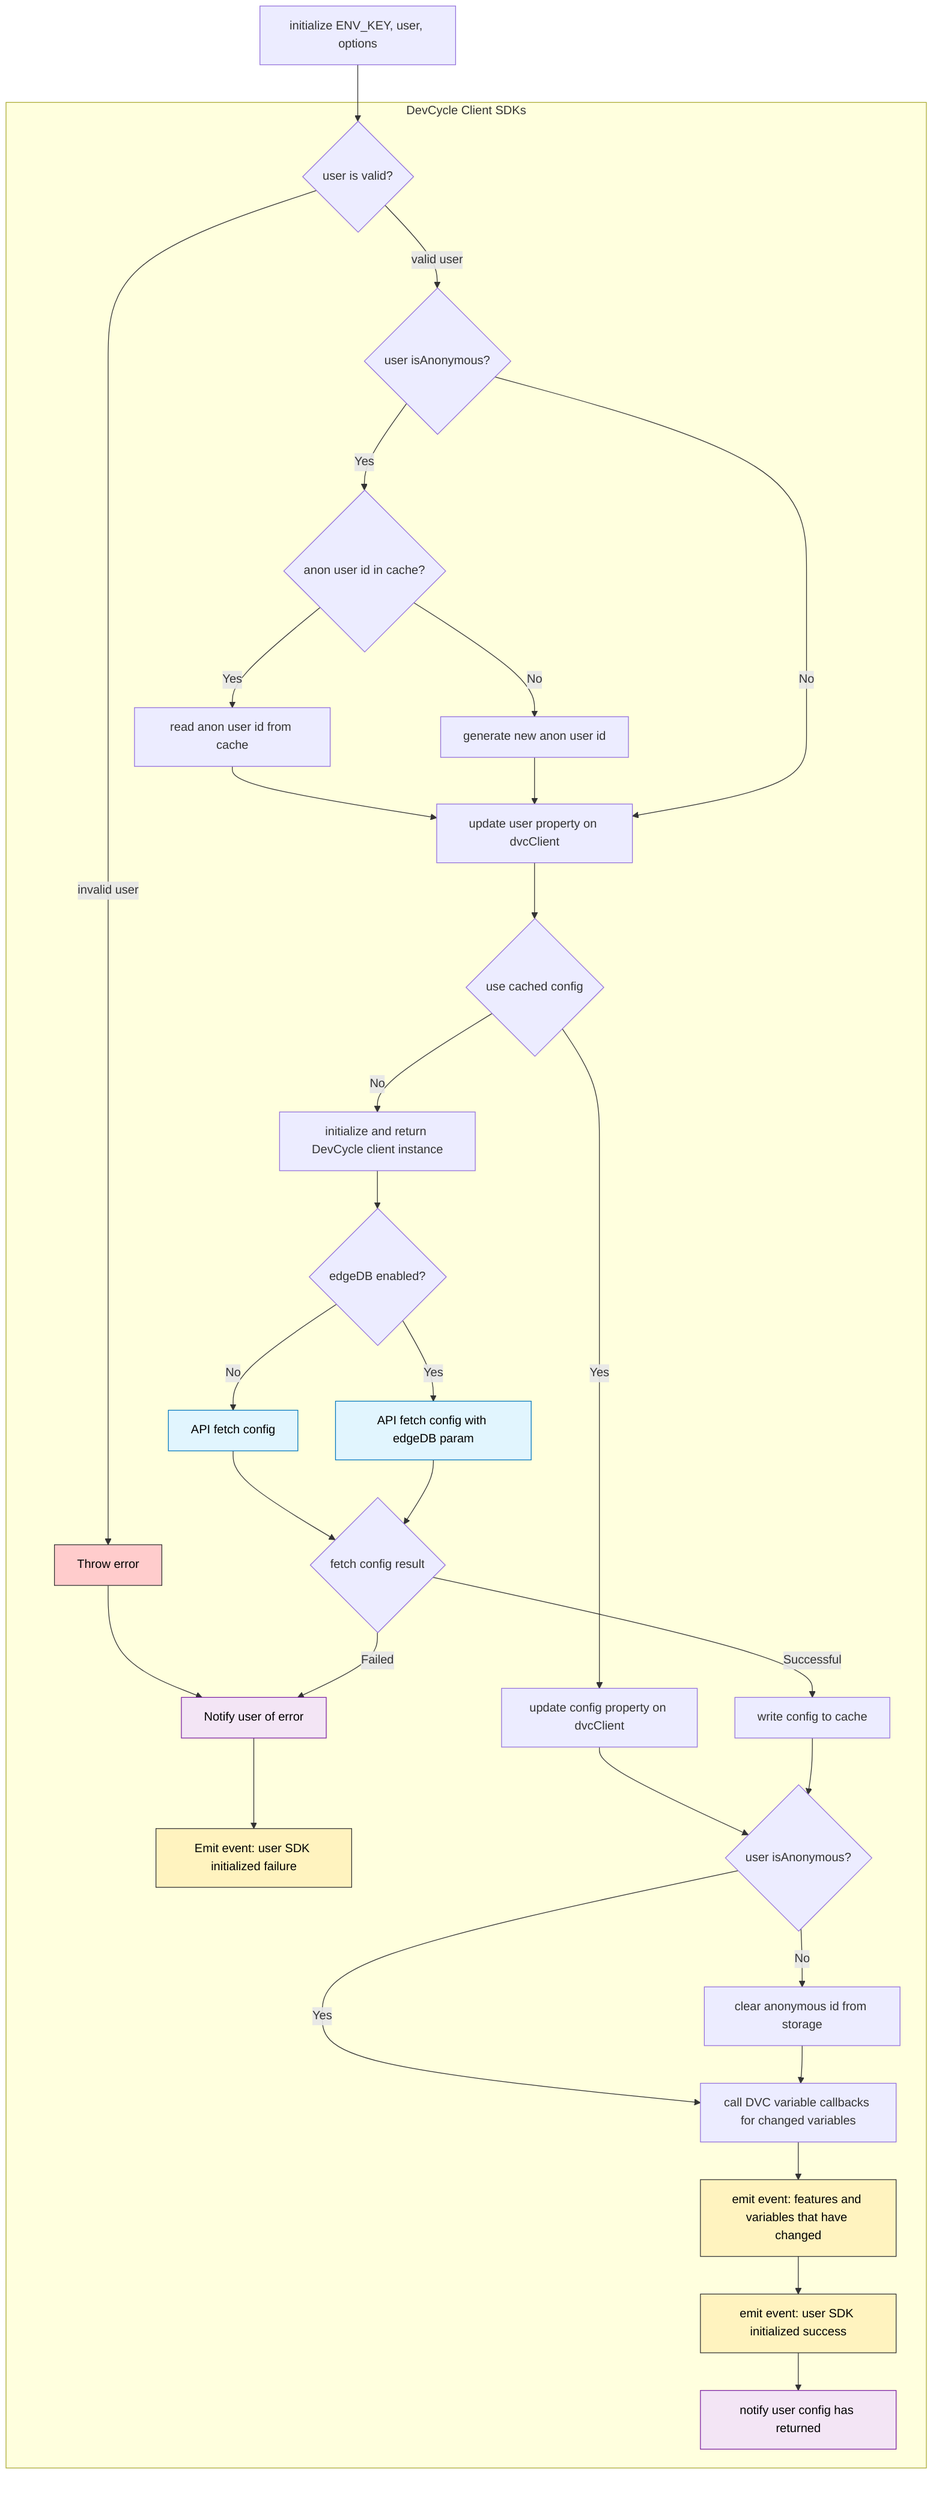 flowchart TD
  A[initialize ENV_KEY, user, options]
  subgraph DevCycle Client SDKs
    direction TB
    B{user is valid?}

    B -->|invalid user| E[Throw error]
    E --> NF[Notify user of error]
    NF --> EF[Emit event: user SDK initialized failure]

    B -->|valid user| C{user isAnonymous?}
 
    C -->|Yes| C1{anon user id in cache?}
    C1 -->|Yes| C2[read anon user id from cache]
    C1 -->|No| C3[generate new anon user id]
    C2 --> D[update user property on dvcClient]
    C3 --> D

    C -->|No| D[update user property on dvcClient]

    D --> EC{use cached config}
    EC -->|Yes| UC[update config property on dvcClient]
    UC --> AN
    EC -->|No| IR[initialize and return DevCycle client instance]

    IR --> ED{edgeDB enabled?}
    ED -->|Yes| F2[API fetch config with edgeDB param]
    ED -->|No| F1[API fetch config]

    F1 --> R{fetch config result}
    F2 --> R

    R -->|Successful| WC[write config to cache]
    R -->|Failed| NF

    WC --> AN{user isAnonymous?}
    AN -->|No| CLR[clear anonymous id from storage]
    AN -->|Yes| CB

    CLR --> CB[call DVC variable callbacks for changed variables]
    CB --> EV[emit event: features and variables that have changed]
    EV --> ES[emit event: user SDK initialized success]
    ES --> NR[notify user config has returned]
  end
  A --> B
  
  %% Style: emit event nodes
  classDef emitEvent fill:#fff3bf,stroke:#333,color:#000;
  class EF,EV,ES emitEvent;
  
  %% Style: error nodes
  classDef errorNode fill:#ffcccc,stroke:#333,color:#000;
  class E errorNode;
  
  %% Style: API call nodes
  classDef apiCall fill:#e1f5fe,stroke:#0277bd,color:#000;
  class F1,F2 apiCall;
  
  %% Style: terminal nodes
  classDef terminal fill:#f3e5f5,stroke:#7b1fa2,color:#000;
  class NR,NF terminal;